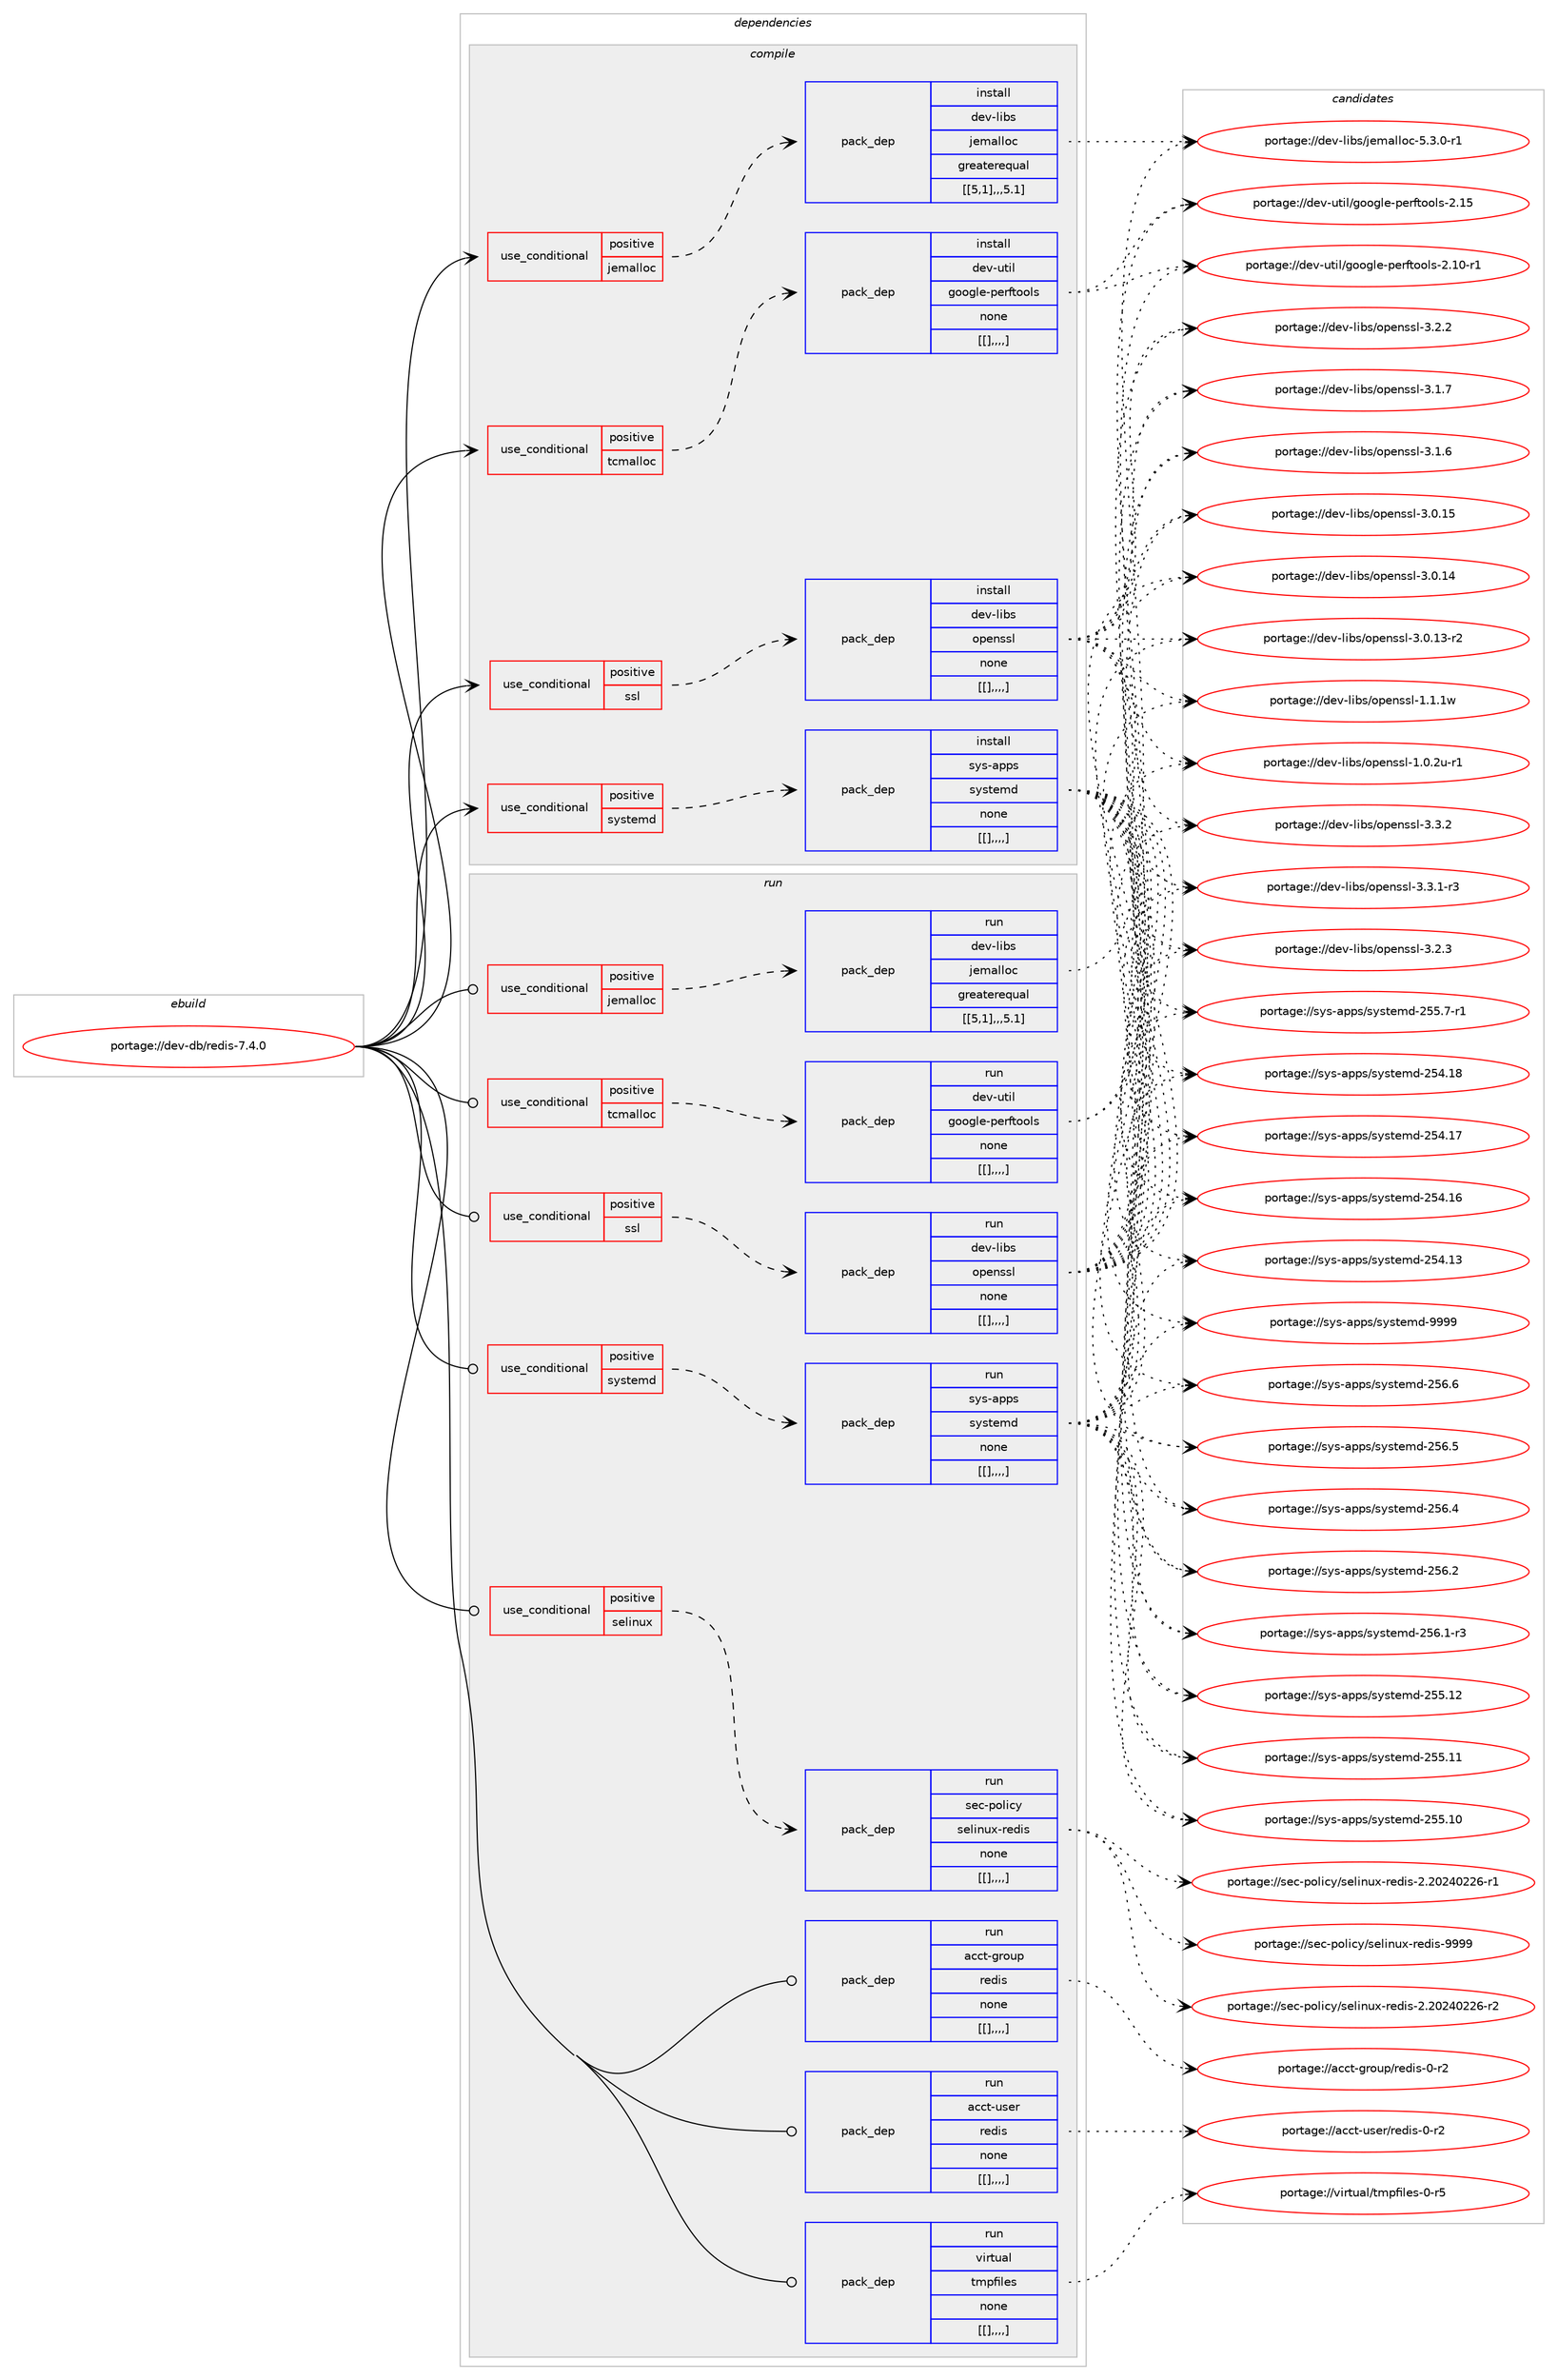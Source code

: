 digraph prolog {

# *************
# Graph options
# *************

newrank=true;
concentrate=true;
compound=true;
graph [rankdir=LR,fontname=Helvetica,fontsize=10,ranksep=1.5];#, ranksep=2.5, nodesep=0.2];
edge  [arrowhead=vee];
node  [fontname=Helvetica,fontsize=10];

# **********
# The ebuild
# **********

subgraph cluster_leftcol {
color=gray;
label=<<i>ebuild</i>>;
id [label="portage://dev-db/redis-7.4.0", color=red, width=4, href="../dev-db/redis-7.4.0.svg"];
}

# ****************
# The dependencies
# ****************

subgraph cluster_midcol {
color=gray;
label=<<i>dependencies</i>>;
subgraph cluster_compile {
fillcolor="#eeeeee";
style=filled;
label=<<i>compile</i>>;
subgraph cond19280 {
dependency70990 [label=<<TABLE BORDER="0" CELLBORDER="1" CELLSPACING="0" CELLPADDING="4"><TR><TD ROWSPAN="3" CELLPADDING="10">use_conditional</TD></TR><TR><TD>positive</TD></TR><TR><TD>jemalloc</TD></TR></TABLE>>, shape=none, color=red];
subgraph pack50767 {
dependency70991 [label=<<TABLE BORDER="0" CELLBORDER="1" CELLSPACING="0" CELLPADDING="4" WIDTH="220"><TR><TD ROWSPAN="6" CELLPADDING="30">pack_dep</TD></TR><TR><TD WIDTH="110">install</TD></TR><TR><TD>dev-libs</TD></TR><TR><TD>jemalloc</TD></TR><TR><TD>greaterequal</TD></TR><TR><TD>[[5,1],,,5.1]</TD></TR></TABLE>>, shape=none, color=blue];
}
dependency70990:e -> dependency70991:w [weight=20,style="dashed",arrowhead="vee"];
}
id:e -> dependency70990:w [weight=20,style="solid",arrowhead="vee"];
subgraph cond19281 {
dependency70992 [label=<<TABLE BORDER="0" CELLBORDER="1" CELLSPACING="0" CELLPADDING="4"><TR><TD ROWSPAN="3" CELLPADDING="10">use_conditional</TD></TR><TR><TD>positive</TD></TR><TR><TD>ssl</TD></TR></TABLE>>, shape=none, color=red];
subgraph pack50768 {
dependency70993 [label=<<TABLE BORDER="0" CELLBORDER="1" CELLSPACING="0" CELLPADDING="4" WIDTH="220"><TR><TD ROWSPAN="6" CELLPADDING="30">pack_dep</TD></TR><TR><TD WIDTH="110">install</TD></TR><TR><TD>dev-libs</TD></TR><TR><TD>openssl</TD></TR><TR><TD>none</TD></TR><TR><TD>[[],,,,]</TD></TR></TABLE>>, shape=none, color=blue];
}
dependency70992:e -> dependency70993:w [weight=20,style="dashed",arrowhead="vee"];
}
id:e -> dependency70992:w [weight=20,style="solid",arrowhead="vee"];
subgraph cond19282 {
dependency70994 [label=<<TABLE BORDER="0" CELLBORDER="1" CELLSPACING="0" CELLPADDING="4"><TR><TD ROWSPAN="3" CELLPADDING="10">use_conditional</TD></TR><TR><TD>positive</TD></TR><TR><TD>systemd</TD></TR></TABLE>>, shape=none, color=red];
subgraph pack50769 {
dependency70995 [label=<<TABLE BORDER="0" CELLBORDER="1" CELLSPACING="0" CELLPADDING="4" WIDTH="220"><TR><TD ROWSPAN="6" CELLPADDING="30">pack_dep</TD></TR><TR><TD WIDTH="110">install</TD></TR><TR><TD>sys-apps</TD></TR><TR><TD>systemd</TD></TR><TR><TD>none</TD></TR><TR><TD>[[],,,,]</TD></TR></TABLE>>, shape=none, color=blue];
}
dependency70994:e -> dependency70995:w [weight=20,style="dashed",arrowhead="vee"];
}
id:e -> dependency70994:w [weight=20,style="solid",arrowhead="vee"];
subgraph cond19283 {
dependency70996 [label=<<TABLE BORDER="0" CELLBORDER="1" CELLSPACING="0" CELLPADDING="4"><TR><TD ROWSPAN="3" CELLPADDING="10">use_conditional</TD></TR><TR><TD>positive</TD></TR><TR><TD>tcmalloc</TD></TR></TABLE>>, shape=none, color=red];
subgraph pack50770 {
dependency70997 [label=<<TABLE BORDER="0" CELLBORDER="1" CELLSPACING="0" CELLPADDING="4" WIDTH="220"><TR><TD ROWSPAN="6" CELLPADDING="30">pack_dep</TD></TR><TR><TD WIDTH="110">install</TD></TR><TR><TD>dev-util</TD></TR><TR><TD>google-perftools</TD></TR><TR><TD>none</TD></TR><TR><TD>[[],,,,]</TD></TR></TABLE>>, shape=none, color=blue];
}
dependency70996:e -> dependency70997:w [weight=20,style="dashed",arrowhead="vee"];
}
id:e -> dependency70996:w [weight=20,style="solid",arrowhead="vee"];
}
subgraph cluster_compileandrun {
fillcolor="#eeeeee";
style=filled;
label=<<i>compile and run</i>>;
}
subgraph cluster_run {
fillcolor="#eeeeee";
style=filled;
label=<<i>run</i>>;
subgraph cond19284 {
dependency70998 [label=<<TABLE BORDER="0" CELLBORDER="1" CELLSPACING="0" CELLPADDING="4"><TR><TD ROWSPAN="3" CELLPADDING="10">use_conditional</TD></TR><TR><TD>positive</TD></TR><TR><TD>jemalloc</TD></TR></TABLE>>, shape=none, color=red];
subgraph pack50771 {
dependency70999 [label=<<TABLE BORDER="0" CELLBORDER="1" CELLSPACING="0" CELLPADDING="4" WIDTH="220"><TR><TD ROWSPAN="6" CELLPADDING="30">pack_dep</TD></TR><TR><TD WIDTH="110">run</TD></TR><TR><TD>dev-libs</TD></TR><TR><TD>jemalloc</TD></TR><TR><TD>greaterequal</TD></TR><TR><TD>[[5,1],,,5.1]</TD></TR></TABLE>>, shape=none, color=blue];
}
dependency70998:e -> dependency70999:w [weight=20,style="dashed",arrowhead="vee"];
}
id:e -> dependency70998:w [weight=20,style="solid",arrowhead="odot"];
subgraph cond19285 {
dependency71000 [label=<<TABLE BORDER="0" CELLBORDER="1" CELLSPACING="0" CELLPADDING="4"><TR><TD ROWSPAN="3" CELLPADDING="10">use_conditional</TD></TR><TR><TD>positive</TD></TR><TR><TD>selinux</TD></TR></TABLE>>, shape=none, color=red];
subgraph pack50772 {
dependency71001 [label=<<TABLE BORDER="0" CELLBORDER="1" CELLSPACING="0" CELLPADDING="4" WIDTH="220"><TR><TD ROWSPAN="6" CELLPADDING="30">pack_dep</TD></TR><TR><TD WIDTH="110">run</TD></TR><TR><TD>sec-policy</TD></TR><TR><TD>selinux-redis</TD></TR><TR><TD>none</TD></TR><TR><TD>[[],,,,]</TD></TR></TABLE>>, shape=none, color=blue];
}
dependency71000:e -> dependency71001:w [weight=20,style="dashed",arrowhead="vee"];
}
id:e -> dependency71000:w [weight=20,style="solid",arrowhead="odot"];
subgraph cond19286 {
dependency71002 [label=<<TABLE BORDER="0" CELLBORDER="1" CELLSPACING="0" CELLPADDING="4"><TR><TD ROWSPAN="3" CELLPADDING="10">use_conditional</TD></TR><TR><TD>positive</TD></TR><TR><TD>ssl</TD></TR></TABLE>>, shape=none, color=red];
subgraph pack50773 {
dependency71003 [label=<<TABLE BORDER="0" CELLBORDER="1" CELLSPACING="0" CELLPADDING="4" WIDTH="220"><TR><TD ROWSPAN="6" CELLPADDING="30">pack_dep</TD></TR><TR><TD WIDTH="110">run</TD></TR><TR><TD>dev-libs</TD></TR><TR><TD>openssl</TD></TR><TR><TD>none</TD></TR><TR><TD>[[],,,,]</TD></TR></TABLE>>, shape=none, color=blue];
}
dependency71002:e -> dependency71003:w [weight=20,style="dashed",arrowhead="vee"];
}
id:e -> dependency71002:w [weight=20,style="solid",arrowhead="odot"];
subgraph cond19287 {
dependency71004 [label=<<TABLE BORDER="0" CELLBORDER="1" CELLSPACING="0" CELLPADDING="4"><TR><TD ROWSPAN="3" CELLPADDING="10">use_conditional</TD></TR><TR><TD>positive</TD></TR><TR><TD>systemd</TD></TR></TABLE>>, shape=none, color=red];
subgraph pack50774 {
dependency71005 [label=<<TABLE BORDER="0" CELLBORDER="1" CELLSPACING="0" CELLPADDING="4" WIDTH="220"><TR><TD ROWSPAN="6" CELLPADDING="30">pack_dep</TD></TR><TR><TD WIDTH="110">run</TD></TR><TR><TD>sys-apps</TD></TR><TR><TD>systemd</TD></TR><TR><TD>none</TD></TR><TR><TD>[[],,,,]</TD></TR></TABLE>>, shape=none, color=blue];
}
dependency71004:e -> dependency71005:w [weight=20,style="dashed",arrowhead="vee"];
}
id:e -> dependency71004:w [weight=20,style="solid",arrowhead="odot"];
subgraph cond19288 {
dependency71006 [label=<<TABLE BORDER="0" CELLBORDER="1" CELLSPACING="0" CELLPADDING="4"><TR><TD ROWSPAN="3" CELLPADDING="10">use_conditional</TD></TR><TR><TD>positive</TD></TR><TR><TD>tcmalloc</TD></TR></TABLE>>, shape=none, color=red];
subgraph pack50775 {
dependency71007 [label=<<TABLE BORDER="0" CELLBORDER="1" CELLSPACING="0" CELLPADDING="4" WIDTH="220"><TR><TD ROWSPAN="6" CELLPADDING="30">pack_dep</TD></TR><TR><TD WIDTH="110">run</TD></TR><TR><TD>dev-util</TD></TR><TR><TD>google-perftools</TD></TR><TR><TD>none</TD></TR><TR><TD>[[],,,,]</TD></TR></TABLE>>, shape=none, color=blue];
}
dependency71006:e -> dependency71007:w [weight=20,style="dashed",arrowhead="vee"];
}
id:e -> dependency71006:w [weight=20,style="solid",arrowhead="odot"];
subgraph pack50776 {
dependency71008 [label=<<TABLE BORDER="0" CELLBORDER="1" CELLSPACING="0" CELLPADDING="4" WIDTH="220"><TR><TD ROWSPAN="6" CELLPADDING="30">pack_dep</TD></TR><TR><TD WIDTH="110">run</TD></TR><TR><TD>acct-group</TD></TR><TR><TD>redis</TD></TR><TR><TD>none</TD></TR><TR><TD>[[],,,,]</TD></TR></TABLE>>, shape=none, color=blue];
}
id:e -> dependency71008:w [weight=20,style="solid",arrowhead="odot"];
subgraph pack50777 {
dependency71009 [label=<<TABLE BORDER="0" CELLBORDER="1" CELLSPACING="0" CELLPADDING="4" WIDTH="220"><TR><TD ROWSPAN="6" CELLPADDING="30">pack_dep</TD></TR><TR><TD WIDTH="110">run</TD></TR><TR><TD>acct-user</TD></TR><TR><TD>redis</TD></TR><TR><TD>none</TD></TR><TR><TD>[[],,,,]</TD></TR></TABLE>>, shape=none, color=blue];
}
id:e -> dependency71009:w [weight=20,style="solid",arrowhead="odot"];
subgraph pack50778 {
dependency71010 [label=<<TABLE BORDER="0" CELLBORDER="1" CELLSPACING="0" CELLPADDING="4" WIDTH="220"><TR><TD ROWSPAN="6" CELLPADDING="30">pack_dep</TD></TR><TR><TD WIDTH="110">run</TD></TR><TR><TD>virtual</TD></TR><TR><TD>tmpfiles</TD></TR><TR><TD>none</TD></TR><TR><TD>[[],,,,]</TD></TR></TABLE>>, shape=none, color=blue];
}
id:e -> dependency71010:w [weight=20,style="solid",arrowhead="odot"];
}
}

# **************
# The candidates
# **************

subgraph cluster_choices {
rank=same;
color=gray;
label=<<i>candidates</i>>;

subgraph choice50767 {
color=black;
nodesep=1;
choice10010111845108105981154710610110997108108111994553465146484511449 [label="portage://dev-libs/jemalloc-5.3.0-r1", color=red, width=4,href="../dev-libs/jemalloc-5.3.0-r1.svg"];
dependency70991:e -> choice10010111845108105981154710610110997108108111994553465146484511449:w [style=dotted,weight="100"];
}
subgraph choice50768 {
color=black;
nodesep=1;
choice100101118451081059811547111112101110115115108455146514650 [label="portage://dev-libs/openssl-3.3.2", color=red, width=4,href="../dev-libs/openssl-3.3.2.svg"];
choice1001011184510810598115471111121011101151151084551465146494511451 [label="portage://dev-libs/openssl-3.3.1-r3", color=red, width=4,href="../dev-libs/openssl-3.3.1-r3.svg"];
choice100101118451081059811547111112101110115115108455146504651 [label="portage://dev-libs/openssl-3.2.3", color=red, width=4,href="../dev-libs/openssl-3.2.3.svg"];
choice100101118451081059811547111112101110115115108455146504650 [label="portage://dev-libs/openssl-3.2.2", color=red, width=4,href="../dev-libs/openssl-3.2.2.svg"];
choice100101118451081059811547111112101110115115108455146494655 [label="portage://dev-libs/openssl-3.1.7", color=red, width=4,href="../dev-libs/openssl-3.1.7.svg"];
choice100101118451081059811547111112101110115115108455146494654 [label="portage://dev-libs/openssl-3.1.6", color=red, width=4,href="../dev-libs/openssl-3.1.6.svg"];
choice10010111845108105981154711111210111011511510845514648464953 [label="portage://dev-libs/openssl-3.0.15", color=red, width=4,href="../dev-libs/openssl-3.0.15.svg"];
choice10010111845108105981154711111210111011511510845514648464952 [label="portage://dev-libs/openssl-3.0.14", color=red, width=4,href="../dev-libs/openssl-3.0.14.svg"];
choice100101118451081059811547111112101110115115108455146484649514511450 [label="portage://dev-libs/openssl-3.0.13-r2", color=red, width=4,href="../dev-libs/openssl-3.0.13-r2.svg"];
choice100101118451081059811547111112101110115115108454946494649119 [label="portage://dev-libs/openssl-1.1.1w", color=red, width=4,href="../dev-libs/openssl-1.1.1w.svg"];
choice1001011184510810598115471111121011101151151084549464846501174511449 [label="portage://dev-libs/openssl-1.0.2u-r1", color=red, width=4,href="../dev-libs/openssl-1.0.2u-r1.svg"];
dependency70993:e -> choice100101118451081059811547111112101110115115108455146514650:w [style=dotted,weight="100"];
dependency70993:e -> choice1001011184510810598115471111121011101151151084551465146494511451:w [style=dotted,weight="100"];
dependency70993:e -> choice100101118451081059811547111112101110115115108455146504651:w [style=dotted,weight="100"];
dependency70993:e -> choice100101118451081059811547111112101110115115108455146504650:w [style=dotted,weight="100"];
dependency70993:e -> choice100101118451081059811547111112101110115115108455146494655:w [style=dotted,weight="100"];
dependency70993:e -> choice100101118451081059811547111112101110115115108455146494654:w [style=dotted,weight="100"];
dependency70993:e -> choice10010111845108105981154711111210111011511510845514648464953:w [style=dotted,weight="100"];
dependency70993:e -> choice10010111845108105981154711111210111011511510845514648464952:w [style=dotted,weight="100"];
dependency70993:e -> choice100101118451081059811547111112101110115115108455146484649514511450:w [style=dotted,weight="100"];
dependency70993:e -> choice100101118451081059811547111112101110115115108454946494649119:w [style=dotted,weight="100"];
dependency70993:e -> choice1001011184510810598115471111121011101151151084549464846501174511449:w [style=dotted,weight="100"];
}
subgraph choice50769 {
color=black;
nodesep=1;
choice1151211154597112112115471151211151161011091004557575757 [label="portage://sys-apps/systemd-9999", color=red, width=4,href="../sys-apps/systemd-9999.svg"];
choice115121115459711211211547115121115116101109100455053544654 [label="portage://sys-apps/systemd-256.6", color=red, width=4,href="../sys-apps/systemd-256.6.svg"];
choice115121115459711211211547115121115116101109100455053544653 [label="portage://sys-apps/systemd-256.5", color=red, width=4,href="../sys-apps/systemd-256.5.svg"];
choice115121115459711211211547115121115116101109100455053544652 [label="portage://sys-apps/systemd-256.4", color=red, width=4,href="../sys-apps/systemd-256.4.svg"];
choice115121115459711211211547115121115116101109100455053544650 [label="portage://sys-apps/systemd-256.2", color=red, width=4,href="../sys-apps/systemd-256.2.svg"];
choice1151211154597112112115471151211151161011091004550535446494511451 [label="portage://sys-apps/systemd-256.1-r3", color=red, width=4,href="../sys-apps/systemd-256.1-r3.svg"];
choice11512111545971121121154711512111511610110910045505353464950 [label="portage://sys-apps/systemd-255.12", color=red, width=4,href="../sys-apps/systemd-255.12.svg"];
choice11512111545971121121154711512111511610110910045505353464949 [label="portage://sys-apps/systemd-255.11", color=red, width=4,href="../sys-apps/systemd-255.11.svg"];
choice11512111545971121121154711512111511610110910045505353464948 [label="portage://sys-apps/systemd-255.10", color=red, width=4,href="../sys-apps/systemd-255.10.svg"];
choice1151211154597112112115471151211151161011091004550535346554511449 [label="portage://sys-apps/systemd-255.7-r1", color=red, width=4,href="../sys-apps/systemd-255.7-r1.svg"];
choice11512111545971121121154711512111511610110910045505352464956 [label="portage://sys-apps/systemd-254.18", color=red, width=4,href="../sys-apps/systemd-254.18.svg"];
choice11512111545971121121154711512111511610110910045505352464955 [label="portage://sys-apps/systemd-254.17", color=red, width=4,href="../sys-apps/systemd-254.17.svg"];
choice11512111545971121121154711512111511610110910045505352464954 [label="portage://sys-apps/systemd-254.16", color=red, width=4,href="../sys-apps/systemd-254.16.svg"];
choice11512111545971121121154711512111511610110910045505352464951 [label="portage://sys-apps/systemd-254.13", color=red, width=4,href="../sys-apps/systemd-254.13.svg"];
dependency70995:e -> choice1151211154597112112115471151211151161011091004557575757:w [style=dotted,weight="100"];
dependency70995:e -> choice115121115459711211211547115121115116101109100455053544654:w [style=dotted,weight="100"];
dependency70995:e -> choice115121115459711211211547115121115116101109100455053544653:w [style=dotted,weight="100"];
dependency70995:e -> choice115121115459711211211547115121115116101109100455053544652:w [style=dotted,weight="100"];
dependency70995:e -> choice115121115459711211211547115121115116101109100455053544650:w [style=dotted,weight="100"];
dependency70995:e -> choice1151211154597112112115471151211151161011091004550535446494511451:w [style=dotted,weight="100"];
dependency70995:e -> choice11512111545971121121154711512111511610110910045505353464950:w [style=dotted,weight="100"];
dependency70995:e -> choice11512111545971121121154711512111511610110910045505353464949:w [style=dotted,weight="100"];
dependency70995:e -> choice11512111545971121121154711512111511610110910045505353464948:w [style=dotted,weight="100"];
dependency70995:e -> choice1151211154597112112115471151211151161011091004550535346554511449:w [style=dotted,weight="100"];
dependency70995:e -> choice11512111545971121121154711512111511610110910045505352464956:w [style=dotted,weight="100"];
dependency70995:e -> choice11512111545971121121154711512111511610110910045505352464955:w [style=dotted,weight="100"];
dependency70995:e -> choice11512111545971121121154711512111511610110910045505352464954:w [style=dotted,weight="100"];
dependency70995:e -> choice11512111545971121121154711512111511610110910045505352464951:w [style=dotted,weight="100"];
}
subgraph choice50770 {
color=black;
nodesep=1;
choice1001011184511711610510847103111111103108101451121011141021161111111081154550464953 [label="portage://dev-util/google-perftools-2.15", color=red, width=4,href="../dev-util/google-perftools-2.15.svg"];
choice10010111845117116105108471031111111031081014511210111410211611111110811545504649484511449 [label="portage://dev-util/google-perftools-2.10-r1", color=red, width=4,href="../dev-util/google-perftools-2.10-r1.svg"];
dependency70997:e -> choice1001011184511711610510847103111111103108101451121011141021161111111081154550464953:w [style=dotted,weight="100"];
dependency70997:e -> choice10010111845117116105108471031111111031081014511210111410211611111110811545504649484511449:w [style=dotted,weight="100"];
}
subgraph choice50771 {
color=black;
nodesep=1;
choice10010111845108105981154710610110997108108111994553465146484511449 [label="portage://dev-libs/jemalloc-5.3.0-r1", color=red, width=4,href="../dev-libs/jemalloc-5.3.0-r1.svg"];
dependency70999:e -> choice10010111845108105981154710610110997108108111994553465146484511449:w [style=dotted,weight="100"];
}
subgraph choice50772 {
color=black;
nodesep=1;
choice11510199451121111081059912147115101108105110117120451141011001051154557575757 [label="portage://sec-policy/selinux-redis-9999", color=red, width=4,href="../sec-policy/selinux-redis-9999.svg"];
choice115101994511211110810599121471151011081051101171204511410110010511545504650485052485050544511450 [label="portage://sec-policy/selinux-redis-2.20240226-r2", color=red, width=4,href="../sec-policy/selinux-redis-2.20240226-r2.svg"];
choice115101994511211110810599121471151011081051101171204511410110010511545504650485052485050544511449 [label="portage://sec-policy/selinux-redis-2.20240226-r1", color=red, width=4,href="../sec-policy/selinux-redis-2.20240226-r1.svg"];
dependency71001:e -> choice11510199451121111081059912147115101108105110117120451141011001051154557575757:w [style=dotted,weight="100"];
dependency71001:e -> choice115101994511211110810599121471151011081051101171204511410110010511545504650485052485050544511450:w [style=dotted,weight="100"];
dependency71001:e -> choice115101994511211110810599121471151011081051101171204511410110010511545504650485052485050544511449:w [style=dotted,weight="100"];
}
subgraph choice50773 {
color=black;
nodesep=1;
choice100101118451081059811547111112101110115115108455146514650 [label="portage://dev-libs/openssl-3.3.2", color=red, width=4,href="../dev-libs/openssl-3.3.2.svg"];
choice1001011184510810598115471111121011101151151084551465146494511451 [label="portage://dev-libs/openssl-3.3.1-r3", color=red, width=4,href="../dev-libs/openssl-3.3.1-r3.svg"];
choice100101118451081059811547111112101110115115108455146504651 [label="portage://dev-libs/openssl-3.2.3", color=red, width=4,href="../dev-libs/openssl-3.2.3.svg"];
choice100101118451081059811547111112101110115115108455146504650 [label="portage://dev-libs/openssl-3.2.2", color=red, width=4,href="../dev-libs/openssl-3.2.2.svg"];
choice100101118451081059811547111112101110115115108455146494655 [label="portage://dev-libs/openssl-3.1.7", color=red, width=4,href="../dev-libs/openssl-3.1.7.svg"];
choice100101118451081059811547111112101110115115108455146494654 [label="portage://dev-libs/openssl-3.1.6", color=red, width=4,href="../dev-libs/openssl-3.1.6.svg"];
choice10010111845108105981154711111210111011511510845514648464953 [label="portage://dev-libs/openssl-3.0.15", color=red, width=4,href="../dev-libs/openssl-3.0.15.svg"];
choice10010111845108105981154711111210111011511510845514648464952 [label="portage://dev-libs/openssl-3.0.14", color=red, width=4,href="../dev-libs/openssl-3.0.14.svg"];
choice100101118451081059811547111112101110115115108455146484649514511450 [label="portage://dev-libs/openssl-3.0.13-r2", color=red, width=4,href="../dev-libs/openssl-3.0.13-r2.svg"];
choice100101118451081059811547111112101110115115108454946494649119 [label="portage://dev-libs/openssl-1.1.1w", color=red, width=4,href="../dev-libs/openssl-1.1.1w.svg"];
choice1001011184510810598115471111121011101151151084549464846501174511449 [label="portage://dev-libs/openssl-1.0.2u-r1", color=red, width=4,href="../dev-libs/openssl-1.0.2u-r1.svg"];
dependency71003:e -> choice100101118451081059811547111112101110115115108455146514650:w [style=dotted,weight="100"];
dependency71003:e -> choice1001011184510810598115471111121011101151151084551465146494511451:w [style=dotted,weight="100"];
dependency71003:e -> choice100101118451081059811547111112101110115115108455146504651:w [style=dotted,weight="100"];
dependency71003:e -> choice100101118451081059811547111112101110115115108455146504650:w [style=dotted,weight="100"];
dependency71003:e -> choice100101118451081059811547111112101110115115108455146494655:w [style=dotted,weight="100"];
dependency71003:e -> choice100101118451081059811547111112101110115115108455146494654:w [style=dotted,weight="100"];
dependency71003:e -> choice10010111845108105981154711111210111011511510845514648464953:w [style=dotted,weight="100"];
dependency71003:e -> choice10010111845108105981154711111210111011511510845514648464952:w [style=dotted,weight="100"];
dependency71003:e -> choice100101118451081059811547111112101110115115108455146484649514511450:w [style=dotted,weight="100"];
dependency71003:e -> choice100101118451081059811547111112101110115115108454946494649119:w [style=dotted,weight="100"];
dependency71003:e -> choice1001011184510810598115471111121011101151151084549464846501174511449:w [style=dotted,weight="100"];
}
subgraph choice50774 {
color=black;
nodesep=1;
choice1151211154597112112115471151211151161011091004557575757 [label="portage://sys-apps/systemd-9999", color=red, width=4,href="../sys-apps/systemd-9999.svg"];
choice115121115459711211211547115121115116101109100455053544654 [label="portage://sys-apps/systemd-256.6", color=red, width=4,href="../sys-apps/systemd-256.6.svg"];
choice115121115459711211211547115121115116101109100455053544653 [label="portage://sys-apps/systemd-256.5", color=red, width=4,href="../sys-apps/systemd-256.5.svg"];
choice115121115459711211211547115121115116101109100455053544652 [label="portage://sys-apps/systemd-256.4", color=red, width=4,href="../sys-apps/systemd-256.4.svg"];
choice115121115459711211211547115121115116101109100455053544650 [label="portage://sys-apps/systemd-256.2", color=red, width=4,href="../sys-apps/systemd-256.2.svg"];
choice1151211154597112112115471151211151161011091004550535446494511451 [label="portage://sys-apps/systemd-256.1-r3", color=red, width=4,href="../sys-apps/systemd-256.1-r3.svg"];
choice11512111545971121121154711512111511610110910045505353464950 [label="portage://sys-apps/systemd-255.12", color=red, width=4,href="../sys-apps/systemd-255.12.svg"];
choice11512111545971121121154711512111511610110910045505353464949 [label="portage://sys-apps/systemd-255.11", color=red, width=4,href="../sys-apps/systemd-255.11.svg"];
choice11512111545971121121154711512111511610110910045505353464948 [label="portage://sys-apps/systemd-255.10", color=red, width=4,href="../sys-apps/systemd-255.10.svg"];
choice1151211154597112112115471151211151161011091004550535346554511449 [label="portage://sys-apps/systemd-255.7-r1", color=red, width=4,href="../sys-apps/systemd-255.7-r1.svg"];
choice11512111545971121121154711512111511610110910045505352464956 [label="portage://sys-apps/systemd-254.18", color=red, width=4,href="../sys-apps/systemd-254.18.svg"];
choice11512111545971121121154711512111511610110910045505352464955 [label="portage://sys-apps/systemd-254.17", color=red, width=4,href="../sys-apps/systemd-254.17.svg"];
choice11512111545971121121154711512111511610110910045505352464954 [label="portage://sys-apps/systemd-254.16", color=red, width=4,href="../sys-apps/systemd-254.16.svg"];
choice11512111545971121121154711512111511610110910045505352464951 [label="portage://sys-apps/systemd-254.13", color=red, width=4,href="../sys-apps/systemd-254.13.svg"];
dependency71005:e -> choice1151211154597112112115471151211151161011091004557575757:w [style=dotted,weight="100"];
dependency71005:e -> choice115121115459711211211547115121115116101109100455053544654:w [style=dotted,weight="100"];
dependency71005:e -> choice115121115459711211211547115121115116101109100455053544653:w [style=dotted,weight="100"];
dependency71005:e -> choice115121115459711211211547115121115116101109100455053544652:w [style=dotted,weight="100"];
dependency71005:e -> choice115121115459711211211547115121115116101109100455053544650:w [style=dotted,weight="100"];
dependency71005:e -> choice1151211154597112112115471151211151161011091004550535446494511451:w [style=dotted,weight="100"];
dependency71005:e -> choice11512111545971121121154711512111511610110910045505353464950:w [style=dotted,weight="100"];
dependency71005:e -> choice11512111545971121121154711512111511610110910045505353464949:w [style=dotted,weight="100"];
dependency71005:e -> choice11512111545971121121154711512111511610110910045505353464948:w [style=dotted,weight="100"];
dependency71005:e -> choice1151211154597112112115471151211151161011091004550535346554511449:w [style=dotted,weight="100"];
dependency71005:e -> choice11512111545971121121154711512111511610110910045505352464956:w [style=dotted,weight="100"];
dependency71005:e -> choice11512111545971121121154711512111511610110910045505352464955:w [style=dotted,weight="100"];
dependency71005:e -> choice11512111545971121121154711512111511610110910045505352464954:w [style=dotted,weight="100"];
dependency71005:e -> choice11512111545971121121154711512111511610110910045505352464951:w [style=dotted,weight="100"];
}
subgraph choice50775 {
color=black;
nodesep=1;
choice1001011184511711610510847103111111103108101451121011141021161111111081154550464953 [label="portage://dev-util/google-perftools-2.15", color=red, width=4,href="../dev-util/google-perftools-2.15.svg"];
choice10010111845117116105108471031111111031081014511210111410211611111110811545504649484511449 [label="portage://dev-util/google-perftools-2.10-r1", color=red, width=4,href="../dev-util/google-perftools-2.10-r1.svg"];
dependency71007:e -> choice1001011184511711610510847103111111103108101451121011141021161111111081154550464953:w [style=dotted,weight="100"];
dependency71007:e -> choice10010111845117116105108471031111111031081014511210111410211611111110811545504649484511449:w [style=dotted,weight="100"];
}
subgraph choice50776 {
color=black;
nodesep=1;
choice979999116451031141111171124711410110010511545484511450 [label="portage://acct-group/redis-0-r2", color=red, width=4,href="../acct-group/redis-0-r2.svg"];
dependency71008:e -> choice979999116451031141111171124711410110010511545484511450:w [style=dotted,weight="100"];
}
subgraph choice50777 {
color=black;
nodesep=1;
choice979999116451171151011144711410110010511545484511450 [label="portage://acct-user/redis-0-r2", color=red, width=4,href="../acct-user/redis-0-r2.svg"];
dependency71009:e -> choice979999116451171151011144711410110010511545484511450:w [style=dotted,weight="100"];
}
subgraph choice50778 {
color=black;
nodesep=1;
choice118105114116117971084711610911210210510810111545484511453 [label="portage://virtual/tmpfiles-0-r5", color=red, width=4,href="../virtual/tmpfiles-0-r5.svg"];
dependency71010:e -> choice118105114116117971084711610911210210510810111545484511453:w [style=dotted,weight="100"];
}
}

}
